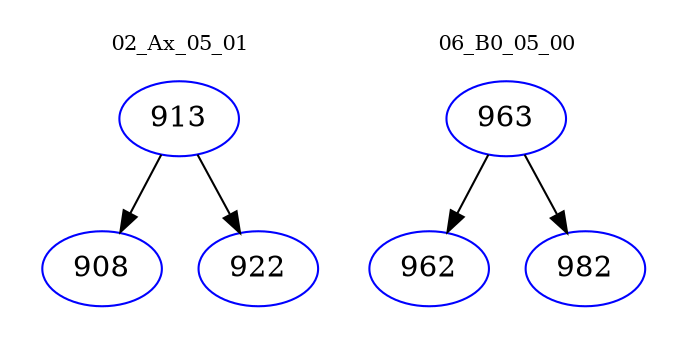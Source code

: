 digraph{
subgraph cluster_0 {
color = white
label = "02_Ax_05_01";
fontsize=10;
T0_913 [label="913", color="blue"]
T0_913 -> T0_908 [color="black"]
T0_908 [label="908", color="blue"]
T0_913 -> T0_922 [color="black"]
T0_922 [label="922", color="blue"]
}
subgraph cluster_1 {
color = white
label = "06_B0_05_00";
fontsize=10;
T1_963 [label="963", color="blue"]
T1_963 -> T1_962 [color="black"]
T1_962 [label="962", color="blue"]
T1_963 -> T1_982 [color="black"]
T1_982 [label="982", color="blue"]
}
}
